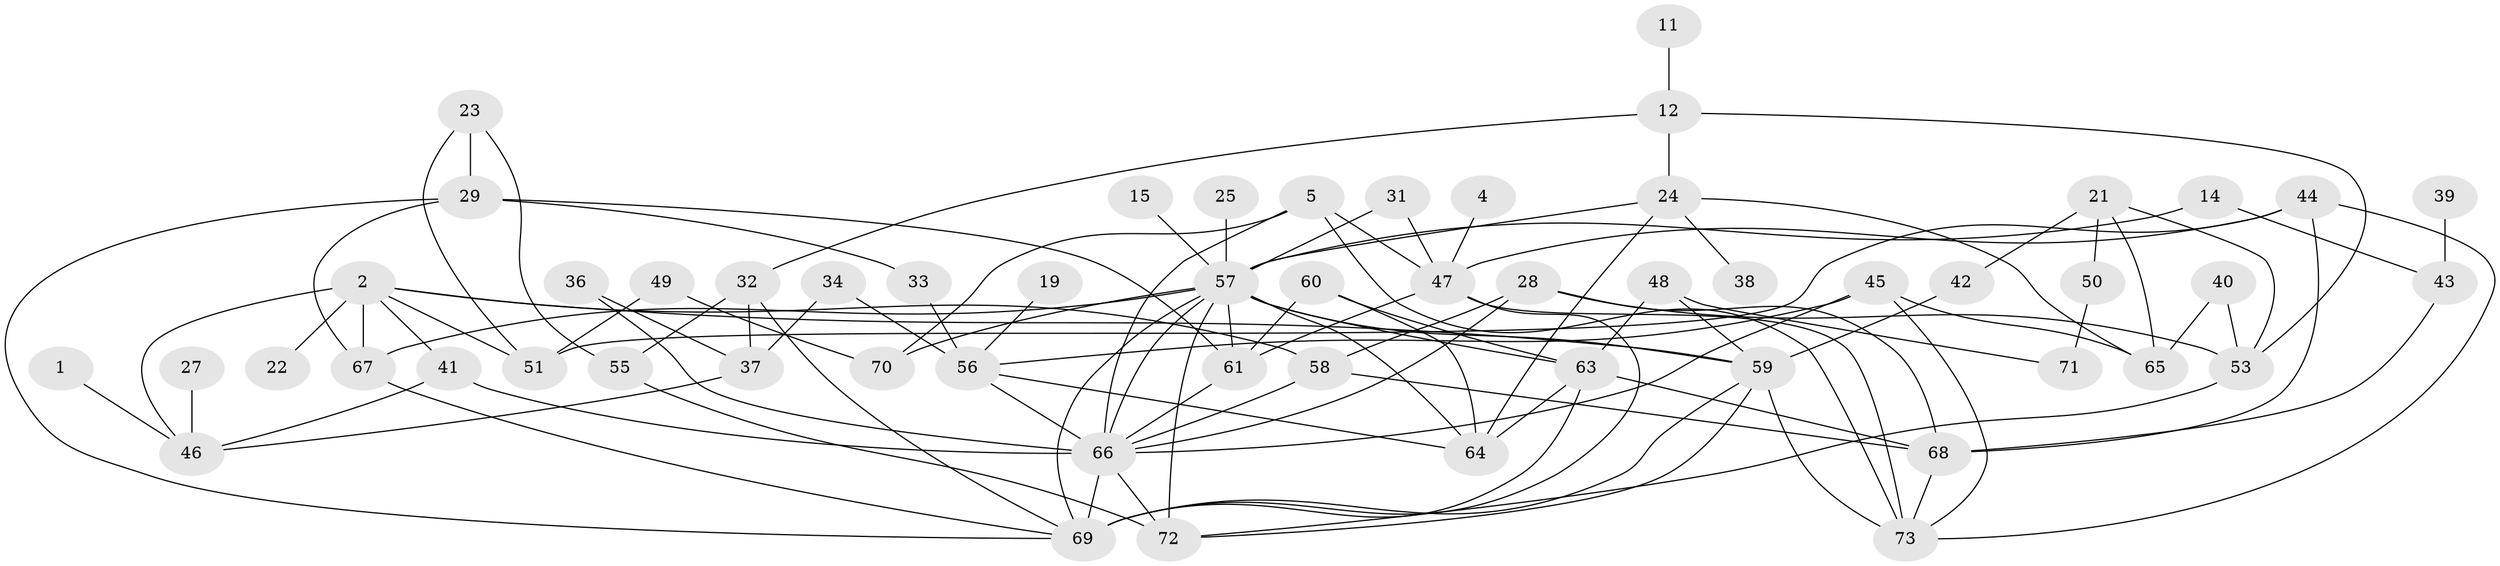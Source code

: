 // original degree distribution, {4: 0.136986301369863, 5: 0.11643835616438356, 1: 0.136986301369863, 2: 0.22602739726027396, 3: 0.2534246575342466, 0: 0.11643835616438356, 7: 0.0136986301369863}
// Generated by graph-tools (version 1.1) at 2025/49/03/09/25 03:49:03]
// undirected, 56 vertices, 106 edges
graph export_dot {
graph [start="1"]
  node [color=gray90,style=filled];
  1;
  2;
  4;
  5;
  11;
  12;
  14;
  15;
  19;
  21;
  22;
  23;
  24;
  25;
  27;
  28;
  29;
  31;
  32;
  33;
  34;
  36;
  37;
  38;
  39;
  40;
  41;
  42;
  43;
  44;
  45;
  46;
  47;
  48;
  49;
  50;
  51;
  53;
  55;
  56;
  57;
  58;
  59;
  60;
  61;
  63;
  64;
  65;
  66;
  67;
  68;
  69;
  70;
  71;
  72;
  73;
  1 -- 46 [weight=1.0];
  2 -- 22 [weight=1.0];
  2 -- 41 [weight=1.0];
  2 -- 46 [weight=1.0];
  2 -- 51 [weight=1.0];
  2 -- 58 [weight=1.0];
  2 -- 59 [weight=1.0];
  2 -- 67 [weight=2.0];
  4 -- 47 [weight=1.0];
  5 -- 47 [weight=1.0];
  5 -- 66 [weight=1.0];
  5 -- 70 [weight=1.0];
  5 -- 73 [weight=1.0];
  11 -- 12 [weight=1.0];
  12 -- 24 [weight=1.0];
  12 -- 32 [weight=1.0];
  12 -- 53 [weight=1.0];
  14 -- 43 [weight=1.0];
  14 -- 57 [weight=1.0];
  15 -- 57 [weight=1.0];
  19 -- 56 [weight=1.0];
  21 -- 42 [weight=1.0];
  21 -- 50 [weight=1.0];
  21 -- 53 [weight=1.0];
  21 -- 65 [weight=1.0];
  23 -- 29 [weight=1.0];
  23 -- 51 [weight=1.0];
  23 -- 55 [weight=1.0];
  24 -- 38 [weight=1.0];
  24 -- 57 [weight=1.0];
  24 -- 64 [weight=1.0];
  24 -- 65 [weight=1.0];
  25 -- 57 [weight=1.0];
  27 -- 46 [weight=1.0];
  28 -- 53 [weight=1.0];
  28 -- 58 [weight=1.0];
  28 -- 66 [weight=1.0];
  28 -- 68 [weight=1.0];
  29 -- 33 [weight=1.0];
  29 -- 61 [weight=1.0];
  29 -- 67 [weight=1.0];
  29 -- 69 [weight=1.0];
  31 -- 47 [weight=1.0];
  31 -- 57 [weight=1.0];
  32 -- 37 [weight=1.0];
  32 -- 55 [weight=1.0];
  32 -- 69 [weight=1.0];
  33 -- 56 [weight=1.0];
  34 -- 37 [weight=1.0];
  34 -- 56 [weight=1.0];
  36 -- 37 [weight=1.0];
  36 -- 66 [weight=1.0];
  37 -- 46 [weight=1.0];
  39 -- 43 [weight=1.0];
  40 -- 53 [weight=1.0];
  40 -- 65 [weight=1.0];
  41 -- 46 [weight=1.0];
  41 -- 66 [weight=1.0];
  42 -- 59 [weight=1.0];
  43 -- 68 [weight=1.0];
  44 -- 47 [weight=1.0];
  44 -- 51 [weight=1.0];
  44 -- 68 [weight=1.0];
  44 -- 73 [weight=1.0];
  45 -- 56 [weight=1.0];
  45 -- 65 [weight=1.0];
  45 -- 66 [weight=1.0];
  45 -- 73 [weight=1.0];
  47 -- 61 [weight=1.0];
  47 -- 69 [weight=2.0];
  47 -- 73 [weight=1.0];
  48 -- 59 [weight=1.0];
  48 -- 63 [weight=1.0];
  48 -- 71 [weight=2.0];
  49 -- 51 [weight=1.0];
  49 -- 70 [weight=1.0];
  50 -- 71 [weight=1.0];
  53 -- 72 [weight=1.0];
  55 -- 72 [weight=1.0];
  56 -- 64 [weight=1.0];
  56 -- 66 [weight=1.0];
  57 -- 59 [weight=3.0];
  57 -- 61 [weight=1.0];
  57 -- 63 [weight=1.0];
  57 -- 64 [weight=1.0];
  57 -- 66 [weight=1.0];
  57 -- 67 [weight=1.0];
  57 -- 69 [weight=1.0];
  57 -- 70 [weight=1.0];
  57 -- 72 [weight=1.0];
  58 -- 66 [weight=1.0];
  58 -- 68 [weight=1.0];
  59 -- 69 [weight=1.0];
  59 -- 72 [weight=1.0];
  59 -- 73 [weight=1.0];
  60 -- 61 [weight=1.0];
  60 -- 63 [weight=1.0];
  60 -- 64 [weight=1.0];
  61 -- 66 [weight=1.0];
  63 -- 64 [weight=1.0];
  63 -- 68 [weight=1.0];
  63 -- 69 [weight=1.0];
  66 -- 69 [weight=1.0];
  66 -- 72 [weight=2.0];
  67 -- 69 [weight=1.0];
  68 -- 73 [weight=1.0];
}
